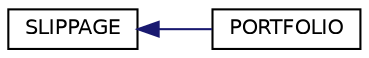 digraph "Graphical Class Hierarchy"
{
 // LATEX_PDF_SIZE
  edge [fontname="Helvetica",fontsize="10",labelfontname="Helvetica",labelfontsize="10"];
  node [fontname="Helvetica",fontsize="10",shape=record];
  rankdir="LR";
  Node0 [label="SLIPPAGE",height=0.2,width=0.4,color="black", fillcolor="white", style="filled",URL="$classquanTest_1_1models_1_1slippage_1_1SLIPPAGE.html",tooltip=" "];
  Node0 -> Node1 [dir="back",color="midnightblue",fontsize="10",style="solid",fontname="Helvetica"];
  Node1 [label="PORTFOLIO",height=0.2,width=0.4,color="black", fillcolor="white", style="filled",URL="$classquanTest_1_1portfolio_1_1PORTFOLIO.html",tooltip=" "];
}
